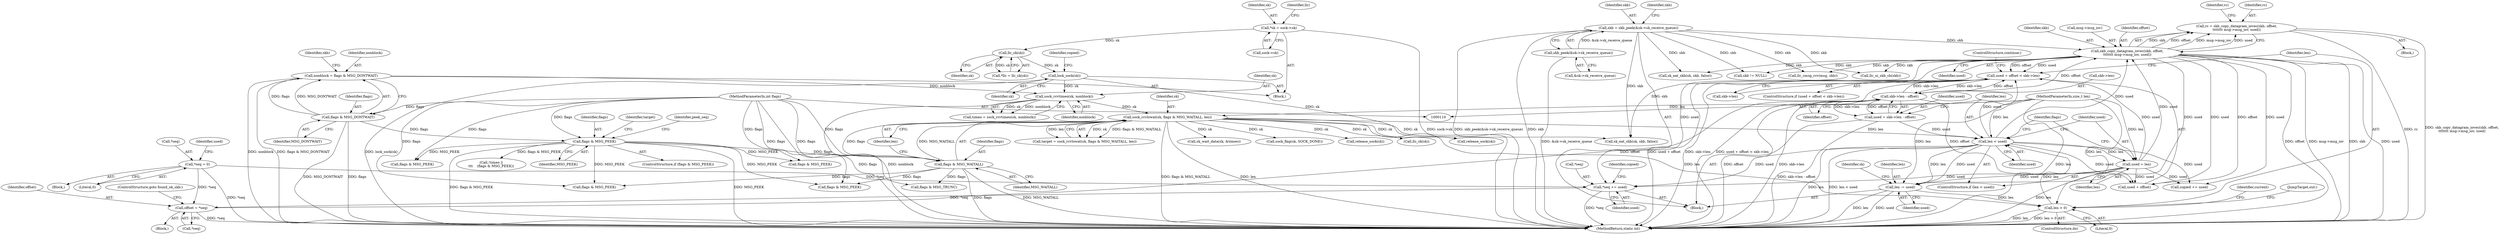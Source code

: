 digraph "0_linux_f3d3342602f8bcbf37d7c46641cb9bca7618eb1c_21@API" {
"1000406" [label="(Call,rc = skb_copy_datagram_iovec(skb, offset,\n\t\t\t\t\t\t\t msg->msg_iov, used))"];
"1000408" [label="(Call,skb_copy_datagram_iovec(skb, offset,\n\t\t\t\t\t\t\t msg->msg_iov, used))"];
"1000234" [label="(Call,skb = skb_peek(&sk->sk_receive_queue))"];
"1000236" [label="(Call,skb_peek(&sk->sk_receive_queue))"];
"1000387" [label="(Call,skb->len - offset)"];
"1000474" [label="(Call,used + offset < skb->len)"];
"1000396" [label="(Call,used = len)"];
"1000393" [label="(Call,len < used)"];
"1000206" [label="(Call,sock_rcvlowat(sk, flags & MSG_WAITALL, len))"];
"1000181" [label="(Call,sock_rcvtimeo(sk, nonblock))"];
"1000159" [label="(Call,lock_sock(sk))"];
"1000144" [label="(Call,llc_sk(sk))"];
"1000136" [label="(Call,*sk = sock->sk)"];
"1000126" [label="(Call,nonblock = flags & MSG_DONTWAIT)"];
"1000128" [label="(Call,flags & MSG_DONTWAIT)"];
"1000115" [label="(MethodParameterIn,int flags)"];
"1000208" [label="(Call,flags & MSG_WAITALL)"];
"1000191" [label="(Call,flags & MSG_PEEK)"];
"1000114" [label="(MethodParameterIn,size_t len)"];
"1000482" [label="(Call,len > 0)"];
"1000433" [label="(Call,len -= used)"];
"1000385" [label="(Call,used = skb->len - offset)"];
"1000244" [label="(Call,offset = *seq)"];
"1000426" [label="(Call,*seq += used)"];
"1000469" [label="(Call,*seq = 0)"];
"1000396" [label="(Call,used = len)"];
"1000404" [label="(Block,)"];
"1000281" [label="(Call,!timeo ||\n\t\t\t    (flags & MSG_PEEK))"];
"1000244" [label="(Call,offset = *seq)"];
"1000484" [label="(Literal,0)"];
"1000246" [label="(Call,*seq)"];
"1000409" [label="(Identifier,skb)"];
"1000142" [label="(Call,*llc = llc_sk(sk))"];
"1000235" [label="(Identifier,skb)"];
"1000386" [label="(Identifier,used)"];
"1000472" [label="(Literal,0)"];
"1000478" [label="(Call,skb->len)"];
"1000411" [label="(Call,msg->msg_iov)"];
"1000216" [label="(Block,)"];
"1000192" [label="(Identifier,flags)"];
"1000351" [label="(Call,release_sock(sk))"];
"1000439" [label="(Identifier,sk)"];
"1000394" [label="(Identifier,len)"];
"1000145" [label="(Identifier,sk)"];
"1000486" [label="(Call,release_sock(sk))"];
"1000193" [label="(Identifier,MSG_PEEK)"];
"1000427" [label="(Call,*seq)"];
"1000236" [label="(Call,skb_peek(&sk->sk_receive_queue))"];
"1000393" [label="(Call,len < used)"];
"1000392" [label="(ControlStructure,if (len < used))"];
"1000114" [label="(MethodParameterIn,size_t len)"];
"1000181" [label="(Call,sock_rcvtimeo(sk, nonblock))"];
"1000519" [label="(Call,llc_cmsg_rcv(msg, skb))"];
"1000502" [label="(Call,llc_ui_skb_cb(skb))"];
"1000385" [label="(Call,used = skb->len - offset)"];
"1000182" [label="(Identifier,sk)"];
"1000210" [label="(Identifier,MSG_WAITALL)"];
"1000391" [label="(Identifier,offset)"];
"1000162" [label="(Identifier,copied)"];
"1000445" [label="(Call,flags & MSG_PEEK)"];
"1000183" [label="(Identifier,nonblock)"];
"1000516" [label="(Call,llc_sk(sk))"];
"1000408" [label="(Call,skb_copy_datagram_iovec(skb, offset,\n\t\t\t\t\t\t\t msg->msg_iov, used))"];
"1000242" [label="(Identifier,skb)"];
"1000129" [label="(Identifier,flags)"];
"1000284" [label="(Call,flags & MSG_PEEK)"];
"1000469" [label="(Call,*seq = 0)"];
"1000209" [label="(Identifier,flags)"];
"1000475" [label="(Call,used + offset)"];
"1000220" [label="(Identifier,current)"];
"1000431" [label="(Identifier,copied)"];
"1000470" [label="(Call,*seq)"];
"1000473" [label="(ControlStructure,if (used + offset < skb->len))"];
"1000128" [label="(Call,flags & MSG_DONTWAIT)"];
"1000207" [label="(Identifier,sk)"];
"1000126" [label="(Call,nonblock = flags & MSG_DONTWAIT)"];
"1000116" [label="(Block,)"];
"1000137" [label="(Identifier,sk)"];
"1000204" [label="(Call,target = sock_rcvlowat(sk, flags & MSG_WAITALL, len))"];
"1000234" [label="(Call,skb = skb_peek(&sk->sk_receive_queue))"];
"1000430" [label="(Call,copied += used)"];
"1000191" [label="(Call,flags & MSG_PEEK)"];
"1000474" [label="(Call,used + offset < skb->len)"];
"1000536" [label="(Call,sk_eat_skb(sk, skb, false))"];
"1000143" [label="(Identifier,llc)"];
"1000416" [label="(Identifier,rc)"];
"1000426" [label="(Call,*seq += used)"];
"1000483" [label="(Identifier,len)"];
"1000457" [label="(Call,sk_eat_skb(sk, skb, false))"];
"1000237" [label="(Call,&sk->sk_receive_queue)"];
"1000138" [label="(Call,sock->sk)"];
"1000205" [label="(Identifier,target)"];
"1000553" [label="(MethodReturn,static int)"];
"1000387" [label="(Call,skb->len - offset)"];
"1000395" [label="(Identifier,used)"];
"1000206" [label="(Call,sock_rcvlowat(sk, flags & MSG_WAITALL, len))"];
"1000397" [label="(Identifier,used)"];
"1000356" [label="(Call,sk_wait_data(sk, &timeo))"];
"1000496" [label="(Call,skb != NULL)"];
"1000211" [label="(Identifier,len)"];
"1000407" [label="(Identifier,rc)"];
"1000414" [label="(Identifier,used)"];
"1000433" [label="(Call,len -= used)"];
"1000196" [label="(Identifier,peek_seq)"];
"1000248" [label="(ControlStructure,goto found_ok_skb;)"];
"1000127" [label="(Identifier,nonblock)"];
"1000243" [label="(Block,)"];
"1000476" [label="(Identifier,used)"];
"1000291" [label="(Call,sock_flag(sk, SOCK_DONE))"];
"1000190" [label="(ControlStructure,if (flags & MSG_PEEK))"];
"1000144" [label="(Call,llc_sk(sk))"];
"1000115" [label="(MethodParameterIn,int flags)"];
"1000136" [label="(Call,*sk = sock->sk)"];
"1000160" [label="(Identifier,sk)"];
"1000406" [label="(Call,rc = skb_copy_datagram_iovec(skb, offset,\n\t\t\t\t\t\t\t msg->msg_iov, used))"];
"1000133" [label="(Identifier,skb)"];
"1000485" [label="(JumpTarget,out:)"];
"1000401" [label="(Call,flags & MSG_TRUNC)"];
"1000429" [label="(Identifier,used)"];
"1000448" [label="(Block,)"];
"1000398" [label="(Identifier,len)"];
"1000524" [label="(Call,flags & MSG_PEEK)"];
"1000482" [label="(Call,len > 0)"];
"1000410" [label="(Identifier,offset)"];
"1000388" [label="(Call,skb->len)"];
"1000130" [label="(Identifier,MSG_DONTWAIT)"];
"1000159" [label="(Call,lock_sock(sk))"];
"1000245" [label="(Identifier,offset)"];
"1000434" [label="(Identifier,len)"];
"1000402" [label="(Identifier,flags)"];
"1000208" [label="(Call,flags & MSG_WAITALL)"];
"1000435" [label="(Identifier,used)"];
"1000179" [label="(Call,timeo = sock_rcvtimeo(sk, nonblock))"];
"1000481" [label="(ControlStructure,continue;)"];
"1000362" [label="(Call,flags & MSG_PEEK)"];
"1000215" [label="(ControlStructure,do)"];
"1000406" -> "1000404"  [label="AST: "];
"1000406" -> "1000408"  [label="CFG: "];
"1000407" -> "1000406"  [label="AST: "];
"1000408" -> "1000406"  [label="AST: "];
"1000416" -> "1000406"  [label="CFG: "];
"1000406" -> "1000553"  [label="DDG: rc"];
"1000406" -> "1000553"  [label="DDG: skb_copy_datagram_iovec(skb, offset,\n\t\t\t\t\t\t\t msg->msg_iov, used)"];
"1000408" -> "1000406"  [label="DDG: skb"];
"1000408" -> "1000406"  [label="DDG: offset"];
"1000408" -> "1000406"  [label="DDG: msg->msg_iov"];
"1000408" -> "1000406"  [label="DDG: used"];
"1000408" -> "1000414"  [label="CFG: "];
"1000409" -> "1000408"  [label="AST: "];
"1000410" -> "1000408"  [label="AST: "];
"1000411" -> "1000408"  [label="AST: "];
"1000414" -> "1000408"  [label="AST: "];
"1000408" -> "1000553"  [label="DDG: msg->msg_iov"];
"1000408" -> "1000553"  [label="DDG: skb"];
"1000408" -> "1000553"  [label="DDG: used"];
"1000408" -> "1000553"  [label="DDG: offset"];
"1000234" -> "1000408"  [label="DDG: skb"];
"1000387" -> "1000408"  [label="DDG: offset"];
"1000396" -> "1000408"  [label="DDG: used"];
"1000393" -> "1000408"  [label="DDG: used"];
"1000408" -> "1000426"  [label="DDG: used"];
"1000408" -> "1000430"  [label="DDG: used"];
"1000408" -> "1000433"  [label="DDG: used"];
"1000408" -> "1000457"  [label="DDG: skb"];
"1000408" -> "1000474"  [label="DDG: used"];
"1000408" -> "1000474"  [label="DDG: offset"];
"1000408" -> "1000475"  [label="DDG: used"];
"1000408" -> "1000475"  [label="DDG: offset"];
"1000408" -> "1000496"  [label="DDG: skb"];
"1000408" -> "1000502"  [label="DDG: skb"];
"1000408" -> "1000519"  [label="DDG: skb"];
"1000408" -> "1000536"  [label="DDG: skb"];
"1000234" -> "1000216"  [label="AST: "];
"1000234" -> "1000236"  [label="CFG: "];
"1000235" -> "1000234"  [label="AST: "];
"1000236" -> "1000234"  [label="AST: "];
"1000242" -> "1000234"  [label="CFG: "];
"1000234" -> "1000553"  [label="DDG: skb_peek(&sk->sk_receive_queue)"];
"1000234" -> "1000553"  [label="DDG: skb"];
"1000236" -> "1000234"  [label="DDG: &sk->sk_receive_queue"];
"1000234" -> "1000457"  [label="DDG: skb"];
"1000234" -> "1000496"  [label="DDG: skb"];
"1000234" -> "1000502"  [label="DDG: skb"];
"1000234" -> "1000519"  [label="DDG: skb"];
"1000234" -> "1000536"  [label="DDG: skb"];
"1000236" -> "1000237"  [label="CFG: "];
"1000237" -> "1000236"  [label="AST: "];
"1000236" -> "1000553"  [label="DDG: &sk->sk_receive_queue"];
"1000387" -> "1000385"  [label="AST: "];
"1000387" -> "1000391"  [label="CFG: "];
"1000388" -> "1000387"  [label="AST: "];
"1000391" -> "1000387"  [label="AST: "];
"1000385" -> "1000387"  [label="CFG: "];
"1000387" -> "1000553"  [label="DDG: skb->len"];
"1000387" -> "1000553"  [label="DDG: offset"];
"1000387" -> "1000385"  [label="DDG: skb->len"];
"1000387" -> "1000385"  [label="DDG: offset"];
"1000474" -> "1000387"  [label="DDG: skb->len"];
"1000244" -> "1000387"  [label="DDG: offset"];
"1000387" -> "1000474"  [label="DDG: offset"];
"1000387" -> "1000474"  [label="DDG: skb->len"];
"1000387" -> "1000475"  [label="DDG: offset"];
"1000474" -> "1000473"  [label="AST: "];
"1000474" -> "1000478"  [label="CFG: "];
"1000475" -> "1000474"  [label="AST: "];
"1000478" -> "1000474"  [label="AST: "];
"1000483" -> "1000474"  [label="CFG: "];
"1000481" -> "1000474"  [label="CFG: "];
"1000474" -> "1000553"  [label="DDG: used + offset < skb->len"];
"1000474" -> "1000553"  [label="DDG: used + offset"];
"1000474" -> "1000553"  [label="DDG: skb->len"];
"1000396" -> "1000474"  [label="DDG: used"];
"1000393" -> "1000474"  [label="DDG: used"];
"1000396" -> "1000392"  [label="AST: "];
"1000396" -> "1000398"  [label="CFG: "];
"1000397" -> "1000396"  [label="AST: "];
"1000398" -> "1000396"  [label="AST: "];
"1000402" -> "1000396"  [label="CFG: "];
"1000396" -> "1000553"  [label="DDG: len"];
"1000393" -> "1000396"  [label="DDG: len"];
"1000114" -> "1000396"  [label="DDG: len"];
"1000396" -> "1000426"  [label="DDG: used"];
"1000396" -> "1000430"  [label="DDG: used"];
"1000396" -> "1000433"  [label="DDG: used"];
"1000396" -> "1000475"  [label="DDG: used"];
"1000393" -> "1000392"  [label="AST: "];
"1000393" -> "1000395"  [label="CFG: "];
"1000394" -> "1000393"  [label="AST: "];
"1000395" -> "1000393"  [label="AST: "];
"1000397" -> "1000393"  [label="CFG: "];
"1000402" -> "1000393"  [label="CFG: "];
"1000393" -> "1000553"  [label="DDG: len"];
"1000393" -> "1000553"  [label="DDG: len < used"];
"1000206" -> "1000393"  [label="DDG: len"];
"1000482" -> "1000393"  [label="DDG: len"];
"1000114" -> "1000393"  [label="DDG: len"];
"1000385" -> "1000393"  [label="DDG: used"];
"1000393" -> "1000426"  [label="DDG: used"];
"1000393" -> "1000430"  [label="DDG: used"];
"1000393" -> "1000433"  [label="DDG: used"];
"1000393" -> "1000433"  [label="DDG: len"];
"1000393" -> "1000475"  [label="DDG: used"];
"1000206" -> "1000204"  [label="AST: "];
"1000206" -> "1000211"  [label="CFG: "];
"1000207" -> "1000206"  [label="AST: "];
"1000208" -> "1000206"  [label="AST: "];
"1000211" -> "1000206"  [label="AST: "];
"1000204" -> "1000206"  [label="CFG: "];
"1000206" -> "1000553"  [label="DDG: flags & MSG_WAITALL"];
"1000206" -> "1000553"  [label="DDG: len"];
"1000206" -> "1000204"  [label="DDG: sk"];
"1000206" -> "1000204"  [label="DDG: flags & MSG_WAITALL"];
"1000206" -> "1000204"  [label="DDG: len"];
"1000181" -> "1000206"  [label="DDG: sk"];
"1000208" -> "1000206"  [label="DDG: flags"];
"1000208" -> "1000206"  [label="DDG: MSG_WAITALL"];
"1000114" -> "1000206"  [label="DDG: len"];
"1000206" -> "1000291"  [label="DDG: sk"];
"1000206" -> "1000351"  [label="DDG: sk"];
"1000206" -> "1000356"  [label="DDG: sk"];
"1000206" -> "1000457"  [label="DDG: sk"];
"1000206" -> "1000482"  [label="DDG: len"];
"1000206" -> "1000486"  [label="DDG: sk"];
"1000206" -> "1000516"  [label="DDG: sk"];
"1000181" -> "1000179"  [label="AST: "];
"1000181" -> "1000183"  [label="CFG: "];
"1000182" -> "1000181"  [label="AST: "];
"1000183" -> "1000181"  [label="AST: "];
"1000179" -> "1000181"  [label="CFG: "];
"1000181" -> "1000553"  [label="DDG: nonblock"];
"1000181" -> "1000179"  [label="DDG: sk"];
"1000181" -> "1000179"  [label="DDG: nonblock"];
"1000159" -> "1000181"  [label="DDG: sk"];
"1000126" -> "1000181"  [label="DDG: nonblock"];
"1000159" -> "1000116"  [label="AST: "];
"1000159" -> "1000160"  [label="CFG: "];
"1000160" -> "1000159"  [label="AST: "];
"1000162" -> "1000159"  [label="CFG: "];
"1000159" -> "1000553"  [label="DDG: lock_sock(sk)"];
"1000144" -> "1000159"  [label="DDG: sk"];
"1000159" -> "1000486"  [label="DDG: sk"];
"1000144" -> "1000142"  [label="AST: "];
"1000144" -> "1000145"  [label="CFG: "];
"1000145" -> "1000144"  [label="AST: "];
"1000142" -> "1000144"  [label="CFG: "];
"1000144" -> "1000142"  [label="DDG: sk"];
"1000136" -> "1000144"  [label="DDG: sk"];
"1000136" -> "1000116"  [label="AST: "];
"1000136" -> "1000138"  [label="CFG: "];
"1000137" -> "1000136"  [label="AST: "];
"1000138" -> "1000136"  [label="AST: "];
"1000143" -> "1000136"  [label="CFG: "];
"1000136" -> "1000553"  [label="DDG: sock->sk"];
"1000126" -> "1000116"  [label="AST: "];
"1000126" -> "1000128"  [label="CFG: "];
"1000127" -> "1000126"  [label="AST: "];
"1000128" -> "1000126"  [label="AST: "];
"1000133" -> "1000126"  [label="CFG: "];
"1000126" -> "1000553"  [label="DDG: nonblock"];
"1000126" -> "1000553"  [label="DDG: flags & MSG_DONTWAIT"];
"1000128" -> "1000126"  [label="DDG: flags"];
"1000128" -> "1000126"  [label="DDG: MSG_DONTWAIT"];
"1000128" -> "1000130"  [label="CFG: "];
"1000129" -> "1000128"  [label="AST: "];
"1000130" -> "1000128"  [label="AST: "];
"1000128" -> "1000553"  [label="DDG: MSG_DONTWAIT"];
"1000128" -> "1000553"  [label="DDG: flags"];
"1000115" -> "1000128"  [label="DDG: flags"];
"1000128" -> "1000191"  [label="DDG: flags"];
"1000115" -> "1000110"  [label="AST: "];
"1000115" -> "1000553"  [label="DDG: flags"];
"1000115" -> "1000191"  [label="DDG: flags"];
"1000115" -> "1000208"  [label="DDG: flags"];
"1000115" -> "1000284"  [label="DDG: flags"];
"1000115" -> "1000362"  [label="DDG: flags"];
"1000115" -> "1000401"  [label="DDG: flags"];
"1000115" -> "1000445"  [label="DDG: flags"];
"1000115" -> "1000524"  [label="DDG: flags"];
"1000208" -> "1000210"  [label="CFG: "];
"1000209" -> "1000208"  [label="AST: "];
"1000210" -> "1000208"  [label="AST: "];
"1000211" -> "1000208"  [label="CFG: "];
"1000208" -> "1000553"  [label="DDG: flags"];
"1000208" -> "1000553"  [label="DDG: MSG_WAITALL"];
"1000191" -> "1000208"  [label="DDG: flags"];
"1000208" -> "1000284"  [label="DDG: flags"];
"1000208" -> "1000362"  [label="DDG: flags"];
"1000208" -> "1000401"  [label="DDG: flags"];
"1000191" -> "1000190"  [label="AST: "];
"1000191" -> "1000193"  [label="CFG: "];
"1000192" -> "1000191"  [label="AST: "];
"1000193" -> "1000191"  [label="AST: "];
"1000196" -> "1000191"  [label="CFG: "];
"1000205" -> "1000191"  [label="CFG: "];
"1000191" -> "1000553"  [label="DDG: flags & MSG_PEEK"];
"1000191" -> "1000553"  [label="DDG: MSG_PEEK"];
"1000191" -> "1000281"  [label="DDG: flags & MSG_PEEK"];
"1000191" -> "1000284"  [label="DDG: MSG_PEEK"];
"1000191" -> "1000362"  [label="DDG: MSG_PEEK"];
"1000191" -> "1000445"  [label="DDG: MSG_PEEK"];
"1000191" -> "1000524"  [label="DDG: MSG_PEEK"];
"1000114" -> "1000110"  [label="AST: "];
"1000114" -> "1000553"  [label="DDG: len"];
"1000114" -> "1000433"  [label="DDG: len"];
"1000114" -> "1000482"  [label="DDG: len"];
"1000482" -> "1000215"  [label="AST: "];
"1000482" -> "1000484"  [label="CFG: "];
"1000483" -> "1000482"  [label="AST: "];
"1000484" -> "1000482"  [label="AST: "];
"1000220" -> "1000482"  [label="CFG: "];
"1000485" -> "1000482"  [label="CFG: "];
"1000482" -> "1000553"  [label="DDG: len"];
"1000482" -> "1000553"  [label="DDG: len > 0"];
"1000433" -> "1000482"  [label="DDG: len"];
"1000433" -> "1000216"  [label="AST: "];
"1000433" -> "1000435"  [label="CFG: "];
"1000434" -> "1000433"  [label="AST: "];
"1000435" -> "1000433"  [label="AST: "];
"1000439" -> "1000433"  [label="CFG: "];
"1000433" -> "1000553"  [label="DDG: len"];
"1000433" -> "1000553"  [label="DDG: used"];
"1000385" -> "1000216"  [label="AST: "];
"1000386" -> "1000385"  [label="AST: "];
"1000394" -> "1000385"  [label="CFG: "];
"1000385" -> "1000553"  [label="DDG: skb->len - offset"];
"1000244" -> "1000243"  [label="AST: "];
"1000244" -> "1000246"  [label="CFG: "];
"1000245" -> "1000244"  [label="AST: "];
"1000246" -> "1000244"  [label="AST: "];
"1000248" -> "1000244"  [label="CFG: "];
"1000244" -> "1000553"  [label="DDG: *seq"];
"1000426" -> "1000244"  [label="DDG: *seq"];
"1000469" -> "1000244"  [label="DDG: *seq"];
"1000426" -> "1000216"  [label="AST: "];
"1000426" -> "1000429"  [label="CFG: "];
"1000427" -> "1000426"  [label="AST: "];
"1000429" -> "1000426"  [label="AST: "];
"1000431" -> "1000426"  [label="CFG: "];
"1000426" -> "1000553"  [label="DDG: *seq"];
"1000469" -> "1000426"  [label="DDG: *seq"];
"1000469" -> "1000448"  [label="AST: "];
"1000469" -> "1000472"  [label="CFG: "];
"1000470" -> "1000469"  [label="AST: "];
"1000472" -> "1000469"  [label="AST: "];
"1000476" -> "1000469"  [label="CFG: "];
"1000469" -> "1000553"  [label="DDG: *seq"];
}
